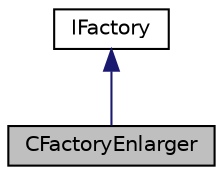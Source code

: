 digraph "CFactoryEnlarger"
{
  edge [fontname="Helvetica",fontsize="10",labelfontname="Helvetica",labelfontsize="10"];
  node [fontname="Helvetica",fontsize="10",shape=record];
  Node1 [label="CFactoryEnlarger",height=0.2,width=0.4,color="black", fillcolor="grey75", style="filled", fontcolor="black"];
  Node2 -> Node1 [dir="back",color="midnightblue",fontsize="10",style="solid",fontname="Helvetica"];
  Node2 [label="IFactory",height=0.2,width=0.4,color="black", fillcolor="white", style="filled",URL="$classIFactory.html",tooltip="Интерфейс фабрики "];
}
